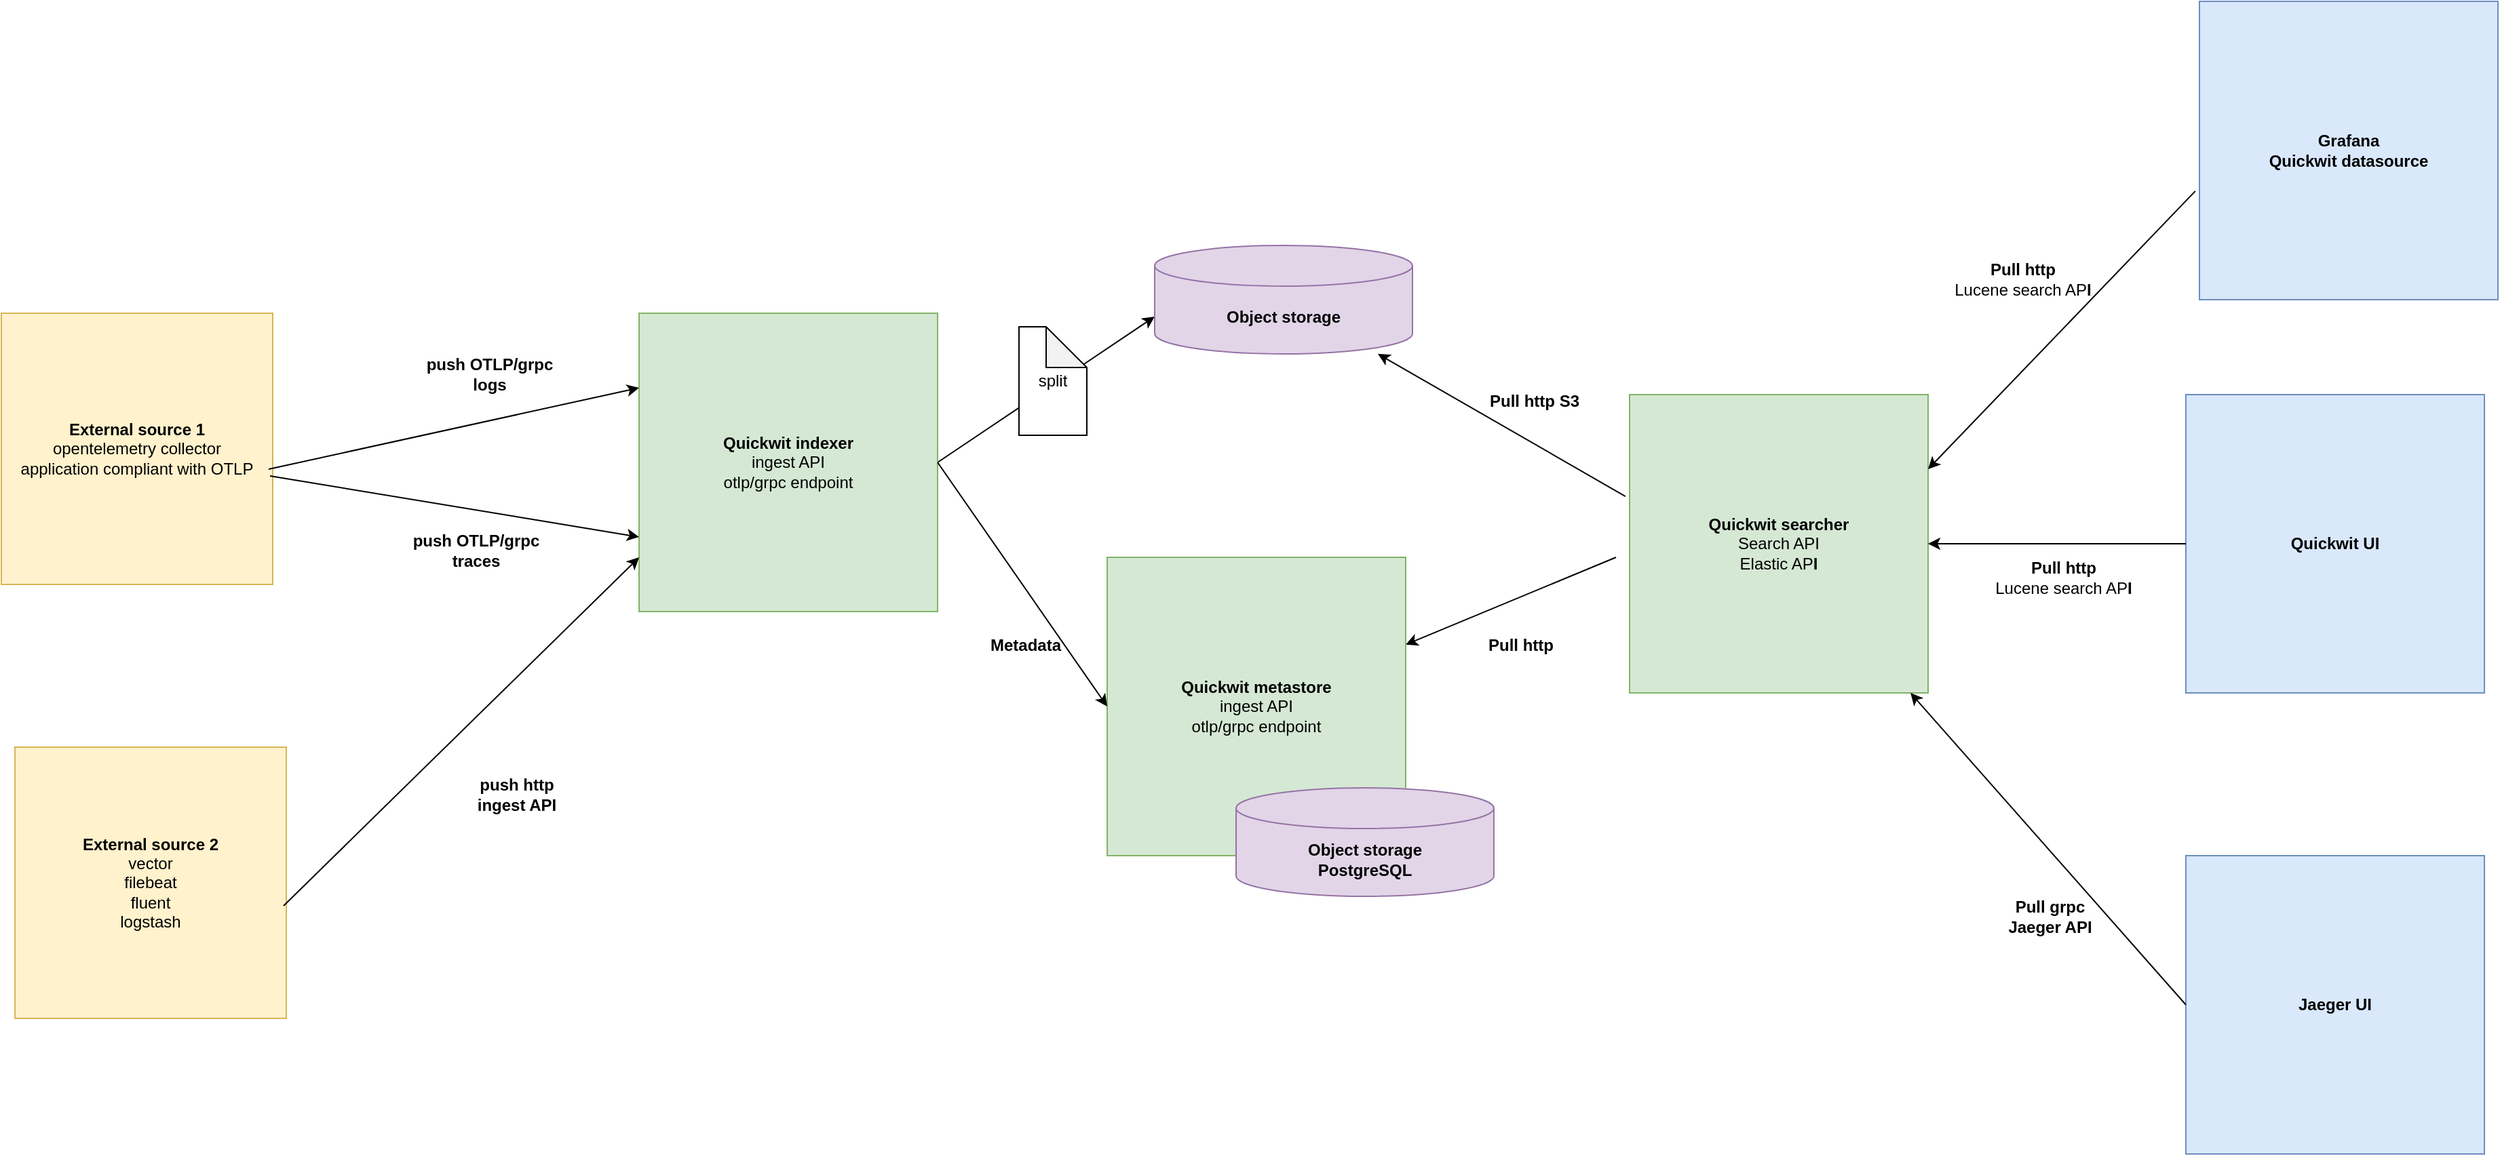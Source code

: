 <mxfile version="24.7.17">
  <diagram id="hsoh2kzelLrmWtC6xoJ1" name="Page-1">
    <mxGraphModel dx="3682" dy="1587" grid="1" gridSize="10" guides="1" tooltips="1" connect="1" arrows="1" fold="1" page="1" pageScale="1" pageWidth="850" pageHeight="1100" math="0" shadow="0">
      <root>
        <mxCell id="0" />
        <mxCell id="1" parent="0" />
        <mxCell id="CcDZavGaOL-IFrITcl21-1" value="&lt;b&gt;External source 1&lt;/b&gt;&lt;div&gt;open&lt;span style=&quot;background-color: initial;&quot;&gt;telemetry collector&lt;/span&gt;&lt;/div&gt;&lt;div&gt;&lt;span style=&quot;background-color: initial;&quot;&gt;application compliant with OTLP&lt;/span&gt;&lt;/div&gt;" style="whiteSpace=wrap;html=1;aspect=fixed;fillColor=#fff2cc;strokeColor=#d6b656;" parent="1" vertex="1">
          <mxGeometry x="-1070" y="380" width="200" height="200" as="geometry" />
        </mxCell>
        <mxCell id="IYU9krIlDnfos9ZFKIxr-6" value="" style="endArrow=classic;html=1;rounded=0;exitX=1;exitY=0.5;exitDx=0;exitDy=0;entryX=0;entryY=0;entryDx=0;entryDy=52.5;entryPerimeter=0;" parent="1" source="DjRHI8y5ojwg_jqVHSCo-1" target="8VH0s_cmXaPNRZBxuW16-6" edge="1">
          <mxGeometry width="50" height="50" relative="1" as="geometry">
            <mxPoint x="180" y="360" as="sourcePoint" />
            <mxPoint x="-240" y="530" as="targetPoint" />
            <Array as="points" />
          </mxGeometry>
        </mxCell>
        <mxCell id="8VH0s_cmXaPNRZBxuW16-6" value="&lt;b&gt;Object storage&lt;/b&gt;" style="shape=cylinder3;whiteSpace=wrap;html=1;boundedLbl=1;backgroundOutline=1;size=15;fillColor=#e1d5e7;strokeColor=#9673a6;" parent="1" vertex="1">
          <mxGeometry x="-220" y="330" width="190" height="80" as="geometry" />
        </mxCell>
        <mxCell id="8VH0s_cmXaPNRZBxuW16-10" value="" style="endArrow=classic;html=1;rounded=0;" parent="1" target="mfuxEvPMltzNGWzV3Yu3-1" edge="1">
          <mxGeometry width="50" height="50" relative="1" as="geometry">
            <mxPoint x="120" y="560" as="sourcePoint" />
            <mxPoint x="330" y="740" as="targetPoint" />
            <Array as="points" />
          </mxGeometry>
        </mxCell>
        <mxCell id="8VH0s_cmXaPNRZBxuW16-13" value="&lt;b&gt;Pull http S3&lt;/b&gt;" style="text;html=1;align=center;verticalAlign=middle;whiteSpace=wrap;rounded=0;" parent="1" vertex="1">
          <mxGeometry x="-10" y="430" width="140" height="30" as="geometry" />
        </mxCell>
        <mxCell id="UmYWQ5gtAxn8oUJC7jjt-1" value="" style="endArrow=classic;html=1;rounded=0;exitX=-0.014;exitY=0.341;exitDx=0;exitDy=0;exitPerimeter=0;" parent="1" source="mfuxEvPMltzNGWzV3Yu3-6" target="8VH0s_cmXaPNRZBxuW16-6" edge="1">
          <mxGeometry width="50" height="50" relative="1" as="geometry">
            <mxPoint x="90" y="580" as="sourcePoint" />
            <mxPoint x="386" y="710" as="targetPoint" />
            <Array as="points" />
          </mxGeometry>
        </mxCell>
        <mxCell id="UmYWQ5gtAxn8oUJC7jjt-2" value="&lt;b&gt;Push metrics&lt;/b&gt;&lt;br&gt;OTLP http" style="text;html=1;align=center;verticalAlign=middle;whiteSpace=wrap;rounded=0;" parent="1" vertex="1">
          <mxGeometry x="220" y="495" width="140" height="30" as="geometry" />
        </mxCell>
        <mxCell id="DjRHI8y5ojwg_jqVHSCo-1" value="&lt;b&gt;Quickwit indexer&lt;br&gt;&lt;/b&gt;&lt;div&gt;ingest API&lt;/div&gt;&lt;div&gt;otlp/grpc endpoint&lt;/div&gt;" style="whiteSpace=wrap;html=1;aspect=fixed;fillColor=#d5e8d4;strokeColor=#82b366;" parent="1" vertex="1">
          <mxGeometry x="-600" y="380" width="220" height="220" as="geometry" />
        </mxCell>
        <mxCell id="mfuxEvPMltzNGWzV3Yu3-1" value="&lt;b&gt;Quickwit metastore&lt;br&gt;&lt;/b&gt;&lt;div&gt;ingest API&lt;/div&gt;&lt;div&gt;otlp/grpc endpoint&lt;/div&gt;" style="whiteSpace=wrap;html=1;aspect=fixed;fillColor=#d5e8d4;strokeColor=#82b366;" vertex="1" parent="1">
          <mxGeometry x="-255" y="560" width="220" height="220" as="geometry" />
        </mxCell>
        <mxCell id="mfuxEvPMltzNGWzV3Yu3-2" value="&lt;b&gt;Object storage&lt;br&gt;PostgreSQL&lt;/b&gt;" style="shape=cylinder3;whiteSpace=wrap;html=1;boundedLbl=1;backgroundOutline=1;size=15;fillColor=#e1d5e7;strokeColor=#9673a6;" vertex="1" parent="1">
          <mxGeometry x="-160" y="730" width="190" height="80" as="geometry" />
        </mxCell>
        <mxCell id="mfuxEvPMltzNGWzV3Yu3-3" value="split" style="shape=note;whiteSpace=wrap;html=1;backgroundOutline=1;darkOpacity=0.05;" vertex="1" parent="1">
          <mxGeometry x="-320" y="390" width="50" height="80" as="geometry" />
        </mxCell>
        <mxCell id="mfuxEvPMltzNGWzV3Yu3-4" value="" style="endArrow=classic;html=1;rounded=0;entryX=0;entryY=0.5;entryDx=0;entryDy=0;exitX=1;exitY=0.5;exitDx=0;exitDy=0;" edge="1" parent="1" source="DjRHI8y5ojwg_jqVHSCo-1" target="mfuxEvPMltzNGWzV3Yu3-1">
          <mxGeometry width="50" height="50" relative="1" as="geometry">
            <mxPoint x="-370" y="490" as="sourcePoint" />
            <mxPoint x="-230" y="438" as="targetPoint" />
            <Array as="points" />
          </mxGeometry>
        </mxCell>
        <mxCell id="mfuxEvPMltzNGWzV3Yu3-5" value="&lt;b&gt;Metadata&lt;/b&gt;" style="text;html=1;align=center;verticalAlign=middle;whiteSpace=wrap;rounded=0;" vertex="1" parent="1">
          <mxGeometry x="-370" y="610" width="110" height="30" as="geometry" />
        </mxCell>
        <mxCell id="mfuxEvPMltzNGWzV3Yu3-6" value="&lt;b&gt;Quickwit searcher&lt;/b&gt;&lt;br&gt;Search API&lt;br&gt;Elastic AP&lt;b&gt;I&lt;/b&gt;" style="whiteSpace=wrap;html=1;aspect=fixed;fillColor=#d5e8d4;strokeColor=#82b366;" vertex="1" parent="1">
          <mxGeometry x="130" y="440" width="220" height="220" as="geometry" />
        </mxCell>
        <mxCell id="mfuxEvPMltzNGWzV3Yu3-7" value="&lt;b&gt;Grafana&lt;/b&gt;&lt;div&gt;&lt;b&gt;Quickwit datasource&lt;br&gt;&lt;/b&gt;&lt;/div&gt;" style="whiteSpace=wrap;html=1;aspect=fixed;fillColor=#dae8fc;strokeColor=#6c8ebf;" vertex="1" parent="1">
          <mxGeometry x="550" y="150" width="220" height="220" as="geometry" />
        </mxCell>
        <mxCell id="mfuxEvPMltzNGWzV3Yu3-8" value="&lt;b&gt;Quickwit UI&lt;/b&gt;" style="whiteSpace=wrap;html=1;aspect=fixed;fillColor=#dae8fc;strokeColor=#6c8ebf;" vertex="1" parent="1">
          <mxGeometry x="540" y="440" width="220" height="220" as="geometry" />
        </mxCell>
        <mxCell id="mfuxEvPMltzNGWzV3Yu3-9" value="&lt;b&gt;Jaeger UI&lt;/b&gt;" style="whiteSpace=wrap;html=1;aspect=fixed;fillColor=#dae8fc;strokeColor=#6c8ebf;" vertex="1" parent="1">
          <mxGeometry x="540" y="780" width="220" height="220" as="geometry" />
        </mxCell>
        <mxCell id="mfuxEvPMltzNGWzV3Yu3-10" value="" style="endArrow=classic;html=1;rounded=0;exitX=0;exitY=0.5;exitDx=0;exitDy=0;" edge="1" parent="1" source="mfuxEvPMltzNGWzV3Yu3-9" target="mfuxEvPMltzNGWzV3Yu3-6">
          <mxGeometry width="50" height="50" relative="1" as="geometry">
            <mxPoint x="130" y="570" as="sourcePoint" />
            <mxPoint x="-25" y="634" as="targetPoint" />
            <Array as="points" />
          </mxGeometry>
        </mxCell>
        <mxCell id="mfuxEvPMltzNGWzV3Yu3-11" value="&lt;b&gt;Pull http&lt;/b&gt;" style="text;html=1;align=center;verticalAlign=middle;whiteSpace=wrap;rounded=0;" vertex="1" parent="1">
          <mxGeometry x="-20" y="610" width="140" height="30" as="geometry" />
        </mxCell>
        <mxCell id="mfuxEvPMltzNGWzV3Yu3-12" value="&lt;b&gt;Pull grpc&lt;br&gt;Jaeger API&lt;/b&gt;" style="text;html=1;align=center;verticalAlign=middle;whiteSpace=wrap;rounded=0;" vertex="1" parent="1">
          <mxGeometry x="370" y="810" width="140" height="30" as="geometry" />
        </mxCell>
        <mxCell id="mfuxEvPMltzNGWzV3Yu3-13" value="" style="endArrow=classic;html=1;rounded=0;" edge="1" parent="1" source="mfuxEvPMltzNGWzV3Yu3-8" target="mfuxEvPMltzNGWzV3Yu3-6">
          <mxGeometry width="50" height="50" relative="1" as="geometry">
            <mxPoint x="510" y="950" as="sourcePoint" />
            <mxPoint x="323" y="670" as="targetPoint" />
            <Array as="points" />
          </mxGeometry>
        </mxCell>
        <mxCell id="mfuxEvPMltzNGWzV3Yu3-14" value="&lt;b&gt;Pull http&lt;/b&gt;&lt;br&gt;Lucene search AP&lt;b&gt;I&lt;/b&gt;" style="text;html=1;align=center;verticalAlign=middle;whiteSpace=wrap;rounded=0;" vertex="1" parent="1">
          <mxGeometry x="380" y="560" width="140" height="30" as="geometry" />
        </mxCell>
        <mxCell id="mfuxEvPMltzNGWzV3Yu3-15" value="" style="endArrow=classic;html=1;rounded=0;exitX=-0.014;exitY=0.636;exitDx=0;exitDy=0;exitPerimeter=0;entryX=1;entryY=0.25;entryDx=0;entryDy=0;" edge="1" parent="1" source="mfuxEvPMltzNGWzV3Yu3-7" target="mfuxEvPMltzNGWzV3Yu3-6">
          <mxGeometry width="50" height="50" relative="1" as="geometry">
            <mxPoint x="550" y="560" as="sourcePoint" />
            <mxPoint x="360" y="560" as="targetPoint" />
            <Array as="points" />
          </mxGeometry>
        </mxCell>
        <mxCell id="mfuxEvPMltzNGWzV3Yu3-16" value="&lt;b&gt;Pull http&lt;/b&gt;&lt;br&gt;Lucene search AP&lt;b&gt;I&lt;/b&gt;" style="text;html=1;align=center;verticalAlign=middle;whiteSpace=wrap;rounded=0;" vertex="1" parent="1">
          <mxGeometry x="350" y="340" width="140" height="30" as="geometry" />
        </mxCell>
        <mxCell id="mfuxEvPMltzNGWzV3Yu3-18" value="" style="endArrow=classic;html=1;rounded=0;entryX=0;entryY=0.25;entryDx=0;entryDy=0;exitX=0.985;exitY=0.575;exitDx=0;exitDy=0;exitPerimeter=0;" edge="1" parent="1" source="CcDZavGaOL-IFrITcl21-1" target="DjRHI8y5ojwg_jqVHSCo-1">
          <mxGeometry width="50" height="50" relative="1" as="geometry">
            <mxPoint x="-750" y="485" as="sourcePoint" />
            <mxPoint x="-625" y="665" as="targetPoint" />
            <Array as="points" />
          </mxGeometry>
        </mxCell>
        <mxCell id="mfuxEvPMltzNGWzV3Yu3-19" value="&lt;b&gt;push OTLP/grpc&lt;br&gt;logs&lt;/b&gt;" style="text;html=1;align=center;verticalAlign=middle;whiteSpace=wrap;rounded=0;" vertex="1" parent="1">
          <mxGeometry x="-780" y="410" width="140" height="30" as="geometry" />
        </mxCell>
        <mxCell id="mfuxEvPMltzNGWzV3Yu3-20" value="" style="endArrow=classic;html=1;rounded=0;entryX=0;entryY=0.75;entryDx=0;entryDy=0;exitX=0.99;exitY=0.6;exitDx=0;exitDy=0;exitPerimeter=0;" edge="1" parent="1" source="CcDZavGaOL-IFrITcl21-1" target="DjRHI8y5ojwg_jqVHSCo-1">
          <mxGeometry width="50" height="50" relative="1" as="geometry">
            <mxPoint x="-863" y="505" as="sourcePoint" />
            <mxPoint x="-590" y="445" as="targetPoint" />
            <Array as="points" />
          </mxGeometry>
        </mxCell>
        <mxCell id="mfuxEvPMltzNGWzV3Yu3-21" value="&lt;b&gt;push OTLP/grpc&lt;br&gt;traces&lt;/b&gt;" style="text;html=1;align=center;verticalAlign=middle;whiteSpace=wrap;rounded=0;" vertex="1" parent="1">
          <mxGeometry x="-790" y="540" width="140" height="30" as="geometry" />
        </mxCell>
        <mxCell id="mfuxEvPMltzNGWzV3Yu3-22" value="&lt;b&gt;External source 2&lt;/b&gt;&lt;div&gt;vector&lt;/div&gt;&lt;div&gt;filebeat&lt;/div&gt;&lt;div&gt;fluent&lt;/div&gt;&lt;div&gt;logstash&lt;/div&gt;" style="whiteSpace=wrap;html=1;aspect=fixed;fillColor=#fff2cc;strokeColor=#d6b656;" vertex="1" parent="1">
          <mxGeometry x="-1060" y="700" width="200" height="200" as="geometry" />
        </mxCell>
        <mxCell id="mfuxEvPMltzNGWzV3Yu3-23" value="" style="endArrow=classic;html=1;rounded=0;exitX=0.99;exitY=0.585;exitDx=0;exitDy=0;exitPerimeter=0;" edge="1" parent="1" source="mfuxEvPMltzNGWzV3Yu3-22">
          <mxGeometry width="50" height="50" relative="1" as="geometry">
            <mxPoint x="-862" y="510" as="sourcePoint" />
            <mxPoint x="-600" y="560" as="targetPoint" />
            <Array as="points" />
          </mxGeometry>
        </mxCell>
        <mxCell id="mfuxEvPMltzNGWzV3Yu3-24" value="&lt;b&gt;push http&lt;/b&gt;&lt;div&gt;&lt;b&gt;ingest API&lt;/b&gt;&lt;/div&gt;" style="text;html=1;align=center;verticalAlign=middle;whiteSpace=wrap;rounded=0;" vertex="1" parent="1">
          <mxGeometry x="-760" y="720" width="140" height="30" as="geometry" />
        </mxCell>
      </root>
    </mxGraphModel>
  </diagram>
</mxfile>
